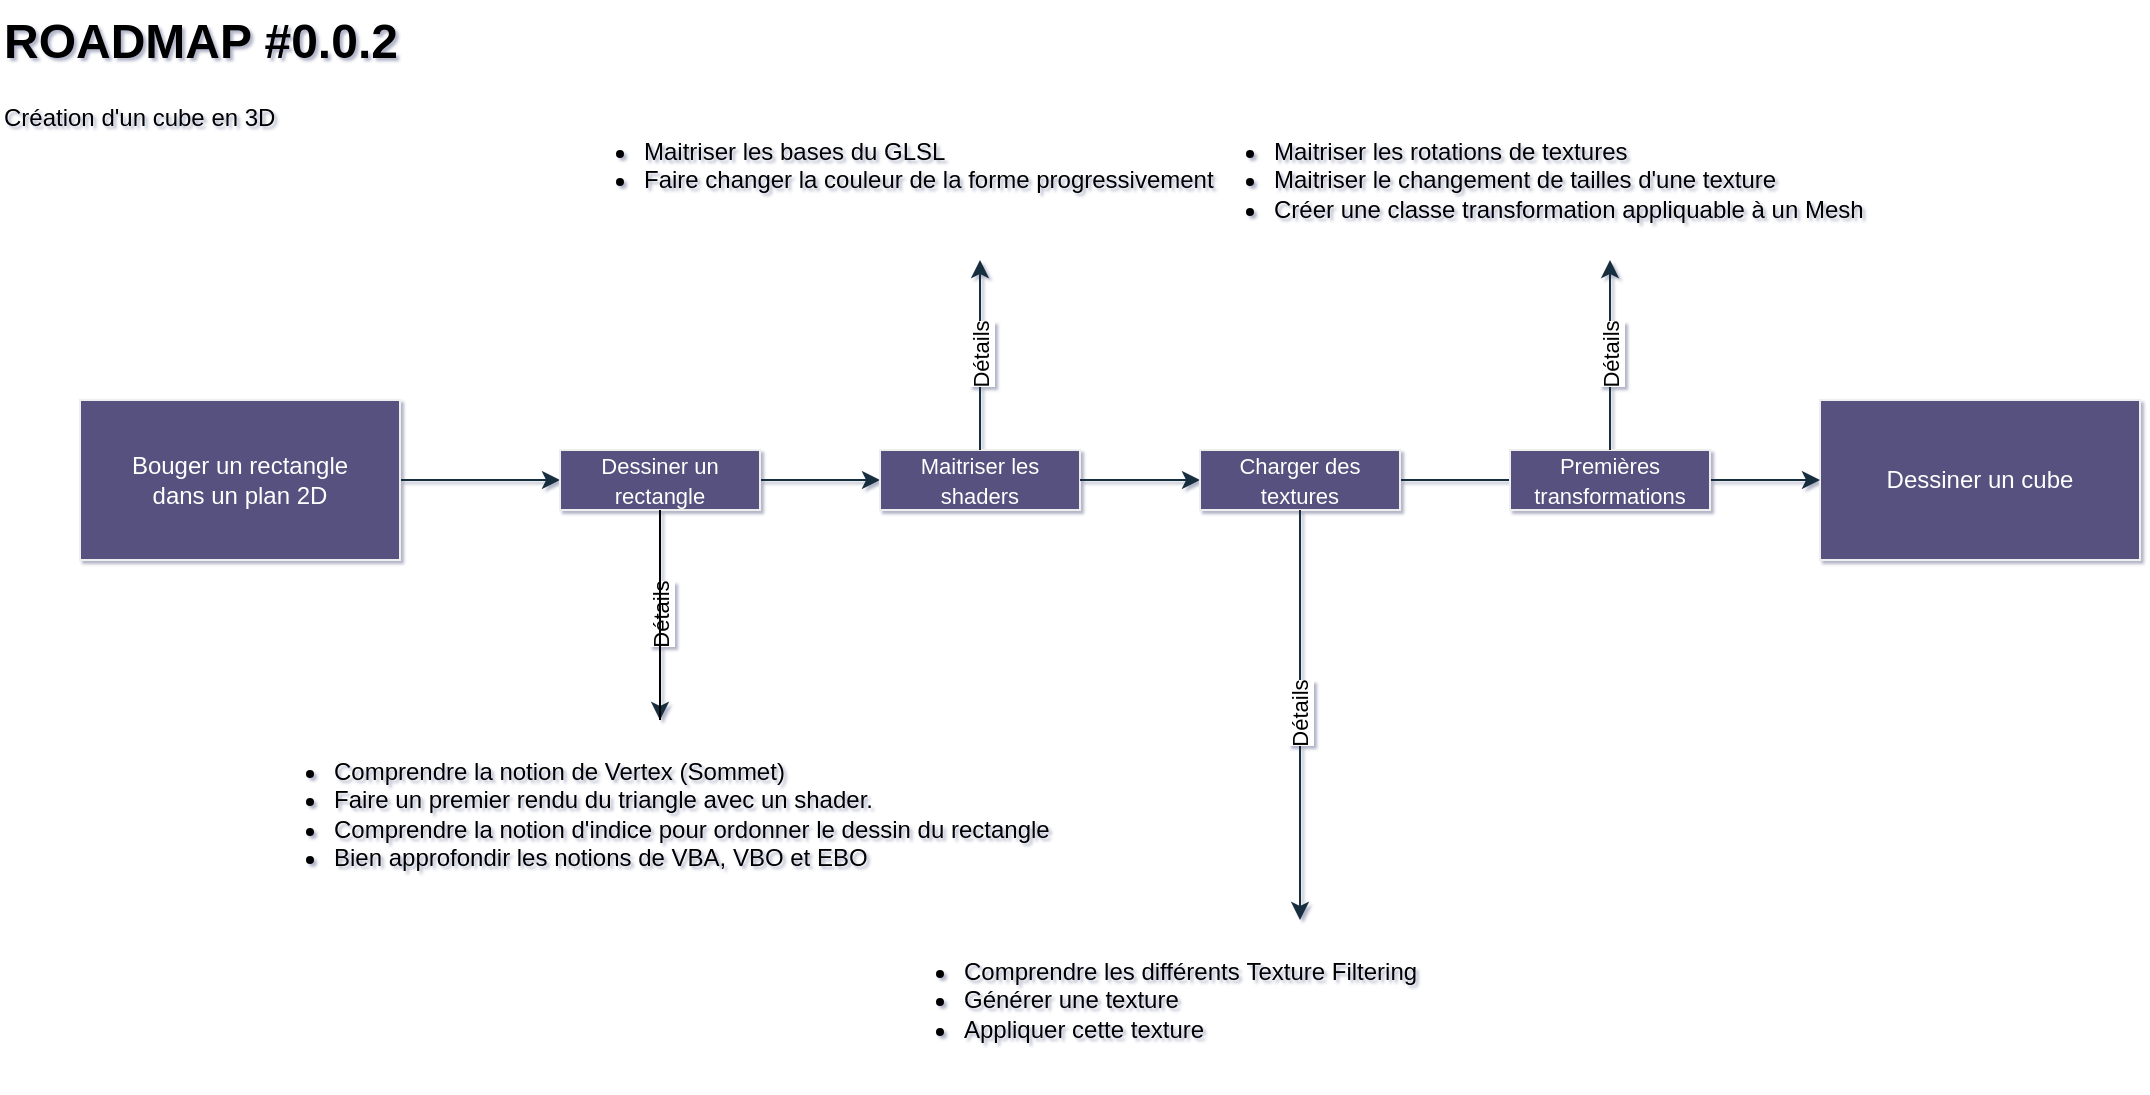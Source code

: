 <mxfile version="28.2.0">
  <diagram name="Page-1" id="X22H1fyRm7d7cOocbhD_">
    <mxGraphModel grid="0" page="0" gridSize="10" guides="1" tooltips="1" connect="1" arrows="1" fold="1" pageScale="1" pageWidth="827" pageHeight="1169" math="0" shadow="1">
      <root>
        <mxCell id="0" />
        <mxCell id="1" parent="0" />
        <mxCell id="eXIGQxcMQj50jVCJq_CA-1" value="" style="edgeStyle=orthogonalEdgeStyle;rounded=0;orthogonalLoop=1;jettySize=auto;html=1;labelBackgroundColor=none;strokeColor=#182E3E;fontColor=default;" edge="1" parent="1" source="eXIGQxcMQj50jVCJq_CA-2" target="eXIGQxcMQj50jVCJq_CA-6">
          <mxGeometry relative="1" as="geometry" />
        </mxCell>
        <mxCell id="eXIGQxcMQj50jVCJq_CA-2" value="Bouger un rectangle&lt;div&gt;dans un plan 2D&lt;/div&gt;" style="rounded=0;whiteSpace=wrap;html=1;labelBackgroundColor=none;fillColor=#56517E;strokeColor=#EEEEEE;fontColor=#FFFFFF;" vertex="1" parent="1">
          <mxGeometry x="40" y="200" width="160" height="80" as="geometry" />
        </mxCell>
        <mxCell id="eXIGQxcMQj50jVCJq_CA-3" value="Dessiner un cube" style="rounded=0;whiteSpace=wrap;html=1;labelBackgroundColor=none;fillColor=#56517E;strokeColor=#EEEEEE;fontColor=#FFFFFF;" vertex="1" parent="1">
          <mxGeometry x="910" y="200" width="160" height="80" as="geometry" />
        </mxCell>
        <mxCell id="eXIGQxcMQj50jVCJq_CA-4" value="" style="edgeStyle=orthogonalEdgeStyle;rounded=0;orthogonalLoop=1;jettySize=auto;html=1;entryX=0;entryY=0.5;entryDx=0;entryDy=0;labelBackgroundColor=none;strokeColor=#182E3E;fontColor=default;" edge="1" parent="1" source="eXIGQxcMQj50jVCJq_CA-6" target="eXIGQxcMQj50jVCJq_CA-8">
          <mxGeometry relative="1" as="geometry">
            <mxPoint x="426" y="240" as="targetPoint" />
          </mxGeometry>
        </mxCell>
        <mxCell id="eXIGQxcMQj50jVCJq_CA-5" value="Détails" style="edgeStyle=orthogonalEdgeStyle;rounded=0;orthogonalLoop=1;jettySize=auto;html=1;strokeColor=#182E3E;horizontal=0;" edge="1" parent="1" source="eXIGQxcMQj50jVCJq_CA-6" target="eXIGQxcMQj50jVCJq_CA-9">
          <mxGeometry x="-0.004" relative="1" as="geometry">
            <mxPoint as="offset" />
          </mxGeometry>
        </mxCell>
        <mxCell id="eXIGQxcMQj50jVCJq_CA-6" value="&lt;div&gt;&lt;span style=&quot;background-color: transparent; line-height: 100%;&quot;&gt;&lt;font style=&quot;font-size: 11px;&quot;&gt;Dessiner un rectangle&lt;/font&gt;&lt;/span&gt;&lt;/div&gt;" style="rounded=0;whiteSpace=wrap;html=1;align=center;labelBackgroundColor=none;fillColor=#56517E;strokeColor=#EEEEEE;fontColor=#FFFFFF;" vertex="1" parent="1">
          <mxGeometry x="280" y="225" width="100" height="30" as="geometry" />
        </mxCell>
        <mxCell id="eXIGQxcMQj50jVCJq_CA-7" value="" style="edgeStyle=orthogonalEdgeStyle;rounded=0;orthogonalLoop=1;jettySize=auto;html=1;exitX=1;exitY=0.5;exitDx=0;exitDy=0;labelBackgroundColor=none;strokeColor=#182E3E;fontColor=default;" edge="1" parent="1" source="88JwYsdk7pb474S3zGqt-2" target="eXIGQxcMQj50jVCJq_CA-3">
          <mxGeometry relative="1" as="geometry">
            <mxPoint x="621" y="240" as="sourcePoint" />
          </mxGeometry>
        </mxCell>
        <mxCell id="eXIGQxcMQj50jVCJq_CA-8" value="&lt;span style=&quot;font-size: 11px;&quot;&gt;Maitriser les shaders&lt;/span&gt;" style="rounded=0;whiteSpace=wrap;html=1;align=center;labelBackgroundColor=none;fillColor=#56517E;strokeColor=#EEEEEE;fontColor=#FFFFFF;" vertex="1" parent="1">
          <mxGeometry x="440" y="225" width="100" height="30" as="geometry" />
        </mxCell>
        <mxCell id="88JwYsdk7pb474S3zGqt-1" value="" style="edgeStyle=orthogonalEdgeStyle;rounded=0;orthogonalLoop=1;jettySize=auto;html=1;endArrow=none;endFill=0;" edge="1" parent="1" source="eXIGQxcMQj50jVCJq_CA-9" target="eXIGQxcMQj50jVCJq_CA-6">
          <mxGeometry relative="1" as="geometry" />
        </mxCell>
        <mxCell id="eXIGQxcMQj50jVCJq_CA-9" value="&lt;ul&gt;&lt;li&gt;Comprendre la notion de Vertex (Sommet)&lt;/li&gt;&lt;li&gt;Faire un premier rendu du triangle avec un shader.&lt;/li&gt;&lt;li&gt;Comprendre la notion d&#39;indice pour ordonner le dessin du rectangle&lt;/li&gt;&lt;li&gt;Bien approfondir les notions de VBA, VBO et EBO&lt;/li&gt;&lt;/ul&gt;" style="text;html=1;whiteSpace=wrap;overflow=hidden;rounded=0;labelBackgroundColor=none;fontColor=#000000;" vertex="1" parent="1">
          <mxGeometry x="125" y="360" width="410" height="100" as="geometry" />
        </mxCell>
        <mxCell id="eXIGQxcMQj50jVCJq_CA-10" value="&lt;ul&gt;&lt;li&gt;&lt;span style=&quot;background-color: transparent; color: light-dark(rgb(0, 0, 0), rgb(18, 18, 18));&quot;&gt;Maitriser les bases du GLSL&lt;/span&gt;&lt;/li&gt;&lt;li&gt;&lt;span style=&quot;background-color: transparent; color: light-dark(rgb(0, 0, 0), rgb(18, 18, 18));&quot;&gt;Faire changer la couleur de la forme progressivement&lt;/span&gt;&lt;/li&gt;&lt;/ul&gt;" style="text;html=1;whiteSpace=wrap;overflow=hidden;rounded=0;labelBackgroundColor=none;fontColor=light-dark(#000000, #121212);align=left;" vertex="1" parent="1">
          <mxGeometry x="280" y="50" width="420" height="80" as="geometry" />
        </mxCell>
        <mxCell id="eXIGQxcMQj50jVCJq_CA-11" value="Détails" style="edgeStyle=orthogonalEdgeStyle;rounded=0;orthogonalLoop=1;jettySize=auto;html=1;strokeColor=#182E3E;horizontal=0;exitX=0.5;exitY=0;exitDx=0;exitDy=0;" edge="1" parent="1" source="eXIGQxcMQj50jVCJq_CA-8" target="eXIGQxcMQj50jVCJq_CA-10">
          <mxGeometry x="-0.004" relative="1" as="geometry">
            <mxPoint x="470" y="310" as="sourcePoint" />
            <mxPoint x="470" y="425" as="targetPoint" />
            <mxPoint as="offset" />
          </mxGeometry>
        </mxCell>
        <mxCell id="eXIGQxcMQj50jVCJq_CA-12" value="&lt;h1 style=&quot;margin-top: 0px;&quot;&gt;ROADMAP #0.0.2&lt;/h1&gt;&lt;p&gt;Création d&#39;un cube en 3D&lt;/p&gt;" style="text;html=1;whiteSpace=wrap;overflow=hidden;rounded=0;" vertex="1" parent="1">
          <mxGeometry width="250" height="120" as="geometry" />
        </mxCell>
        <mxCell id="88JwYsdk7pb474S3zGqt-4" value="" style="edgeStyle=orthogonalEdgeStyle;rounded=0;orthogonalLoop=1;jettySize=auto;html=1;exitX=1;exitY=0.5;exitDx=0;exitDy=0;labelBackgroundColor=none;strokeColor=#182E3E;fontColor=default;" edge="1" parent="1" source="eXIGQxcMQj50jVCJq_CA-8" target="88JwYsdk7pb474S3zGqt-2">
          <mxGeometry relative="1" as="geometry">
            <mxPoint x="540" y="240" as="sourcePoint" />
            <mxPoint x="910" y="240" as="targetPoint" />
          </mxGeometry>
        </mxCell>
        <mxCell id="88JwYsdk7pb474S3zGqt-2" value="&lt;span style=&quot;font-size: 11px;&quot;&gt;Charger des textures&lt;/span&gt;" style="rounded=0;whiteSpace=wrap;html=1;align=center;labelBackgroundColor=none;fillColor=#56517E;strokeColor=#EEEEEE;fontColor=#FFFFFF;" vertex="1" parent="1">
          <mxGeometry x="600" y="225" width="100" height="30" as="geometry" />
        </mxCell>
        <mxCell id="88JwYsdk7pb474S3zGqt-6" value="&lt;ul&gt;&lt;li&gt;&lt;span style=&quot;background-color: transparent; color: light-dark(rgb(0, 0, 0), rgb(18, 18, 18));&quot;&gt;Comprendre les différents&amp;nbsp;&lt;/span&gt;Texture Filtering&lt;/li&gt;&lt;li&gt;Générer une texture&lt;/li&gt;&lt;li&gt;Appliquer cette texture&lt;/li&gt;&lt;/ul&gt;" style="text;html=1;whiteSpace=wrap;overflow=hidden;rounded=0;labelBackgroundColor=none;fontColor=light-dark(#000000, #121212);align=left;" vertex="1" parent="1">
          <mxGeometry x="440" y="460" width="420" height="80" as="geometry" />
        </mxCell>
        <mxCell id="88JwYsdk7pb474S3zGqt-7" value="Détails" style="edgeStyle=orthogonalEdgeStyle;rounded=0;orthogonalLoop=1;jettySize=auto;html=1;strokeColor=#182E3E;horizontal=0;exitX=0.5;exitY=1;exitDx=0;exitDy=0;entryX=0.5;entryY=0;entryDx=0;entryDy=0;" edge="1" parent="1" source="88JwYsdk7pb474S3zGqt-2" target="88JwYsdk7pb474S3zGqt-6">
          <mxGeometry x="-0.004" relative="1" as="geometry">
            <mxPoint x="761" y="365" as="sourcePoint" />
            <mxPoint x="650" y="355" as="targetPoint" />
            <mxPoint as="offset" />
          </mxGeometry>
        </mxCell>
        <mxCell id="POBIzQlc0iKUj_DKoWZA-1" value="&lt;span style=&quot;font-size: 11px;&quot;&gt;Premières transformations&lt;/span&gt;" style="rounded=0;whiteSpace=wrap;html=1;align=center;labelBackgroundColor=none;fillColor=#56517E;strokeColor=#EEEEEE;fontColor=#FFFFFF;" vertex="1" parent="1">
          <mxGeometry x="755" y="225" width="100" height="30" as="geometry" />
        </mxCell>
        <mxCell id="POBIzQlc0iKUj_DKoWZA-2" value="Détails" style="edgeStyle=orthogonalEdgeStyle;rounded=0;orthogonalLoop=1;jettySize=auto;html=1;strokeColor=#182E3E;horizontal=0;exitX=0.5;exitY=0;exitDx=0;exitDy=0;entryX=0.5;entryY=1;entryDx=0;entryDy=0;" edge="1" parent="1" source="POBIzQlc0iKUj_DKoWZA-1" target="POBIzQlc0iKUj_DKoWZA-3">
          <mxGeometry x="-0.004" relative="1" as="geometry">
            <mxPoint x="742" y="375" as="sourcePoint" />
            <mxPoint x="805" y="118" as="targetPoint" />
            <mxPoint as="offset" />
          </mxGeometry>
        </mxCell>
        <mxCell id="POBIzQlc0iKUj_DKoWZA-3" value="&lt;ul&gt;&lt;li&gt;Maitriser les rotations de textures&lt;/li&gt;&lt;li&gt;Maitriser le changement de tailles d&#39;une texture&lt;/li&gt;&lt;li&gt;Créer une classe transformation appliquable à un Mesh&lt;/li&gt;&lt;/ul&gt;" style="text;html=1;whiteSpace=wrap;overflow=hidden;rounded=0;labelBackgroundColor=none;fontColor=light-dark(#000000, #121212);align=left;" vertex="1" parent="1">
          <mxGeometry x="595" y="50" width="420" height="80" as="geometry" />
        </mxCell>
      </root>
    </mxGraphModel>
  </diagram>
</mxfile>
